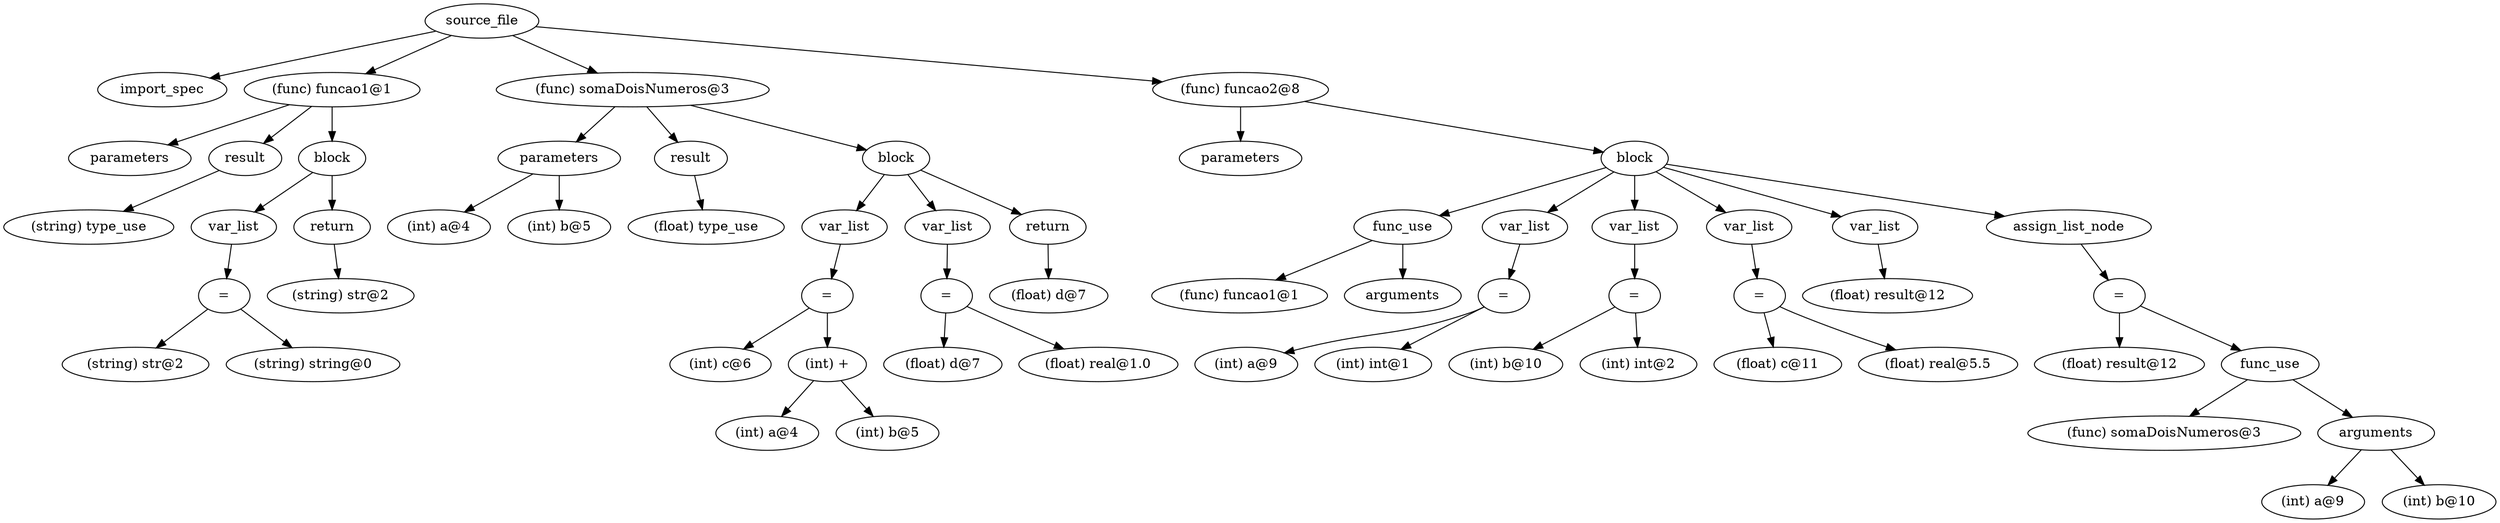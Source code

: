 digraph {
graph [ordering="out"];
node0[label="source_file"];
node1[label="import_spec"];
node0 -> node1;
node2[label="(func) funcao1@1"];
node3[label="parameters"];
node2 -> node3;
node4[label="result"];
node5[label="(string) type_use"];
node4 -> node5;
node2 -> node4;
node6[label="block"];
node7[label="var_list"];
node8[label="="];
node9[label="(string) str@2"];
node8 -> node9;
node10[label="(string) string@0"];
node8 -> node10;
node7 -> node8;
node6 -> node7;
node11[label="return"];
node12[label="(string) str@2"];
node11 -> node12;
node6 -> node11;
node2 -> node6;
node0 -> node2;
node13[label="(func) somaDoisNumeros@3"];
node14[label="parameters"];
node15[label="(int) a@4"];
node14 -> node15;
node16[label="(int) b@5"];
node14 -> node16;
node13 -> node14;
node17[label="result"];
node18[label="(float) type_use"];
node17 -> node18;
node13 -> node17;
node19[label="block"];
node20[label="var_list"];
node21[label="="];
node22[label="(int) c@6"];
node21 -> node22;
node23[label="(int) +"];
node24[label="(int) a@4"];
node23 -> node24;
node25[label="(int) b@5"];
node23 -> node25;
node21 -> node23;
node20 -> node21;
node19 -> node20;
node26[label="var_list"];
node27[label="="];
node28[label="(float) d@7"];
node27 -> node28;
node29[label="(float) real@1.0"];
node27 -> node29;
node26 -> node27;
node19 -> node26;
node30[label="return"];
node31[label="(float) d@7"];
node30 -> node31;
node19 -> node30;
node13 -> node19;
node0 -> node13;
node32[label="(func) funcao2@8"];
node33[label="parameters"];
node32 -> node33;
node34[label="block"];
node35[label="func_use"];
node36[label="(func) funcao1@1"];
node35 -> node36;
node37[label="arguments"];
node35 -> node37;
node34 -> node35;
node38[label="var_list"];
node39[label="="];
node40[label="(int) a@9"];
node39 -> node40;
node41[label="(int) int@1"];
node39 -> node41;
node38 -> node39;
node34 -> node38;
node42[label="var_list"];
node43[label="="];
node44[label="(int) b@10"];
node43 -> node44;
node45[label="(int) int@2"];
node43 -> node45;
node42 -> node43;
node34 -> node42;
node46[label="var_list"];
node47[label="="];
node48[label="(float) c@11"];
node47 -> node48;
node49[label="(float) real@5.5"];
node47 -> node49;
node46 -> node47;
node34 -> node46;
node50[label="var_list"];
node51[label="(float) result@12"];
node50 -> node51;
node34 -> node50;
node52[label="assign_list_node"];
node53[label="="];
node54[label="(float) result@12"];
node53 -> node54;
node55[label="func_use"];
node56[label="(func) somaDoisNumeros@3"];
node55 -> node56;
node57[label="arguments"];
node58[label="(int) a@9"];
node57 -> node58;
node59[label="(int) b@10"];
node57 -> node59;
node55 -> node57;
node53 -> node55;
node52 -> node53;
node34 -> node52;
node32 -> node34;
node0 -> node32;
}
